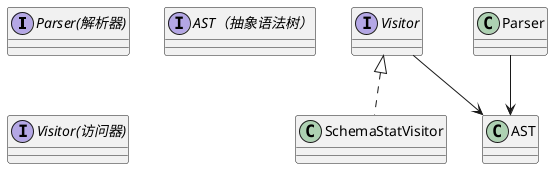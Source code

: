 @startuml
'https://plantuml.com/class-diagram

interface Parser(解析器)
interface AST（抽象语法树）
interface Visitor(访问器)

class SchemaStatVisitor implements Visitor{

}

Parser --> AST
Visitor --> AST

@enduml